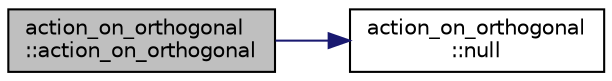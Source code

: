 digraph "action_on_orthogonal::action_on_orthogonal"
{
  edge [fontname="Helvetica",fontsize="10",labelfontname="Helvetica",labelfontsize="10"];
  node [fontname="Helvetica",fontsize="10",shape=record];
  rankdir="LR";
  Node0 [label="action_on_orthogonal\l::action_on_orthogonal",height=0.2,width=0.4,color="black", fillcolor="grey75", style="filled", fontcolor="black"];
  Node0 -> Node1 [color="midnightblue",fontsize="10",style="solid",fontname="Helvetica"];
  Node1 [label="action_on_orthogonal\l::null",height=0.2,width=0.4,color="black", fillcolor="white", style="filled",URL="$dc/d87/classaction__on__orthogonal.html#a50e34fbf0f74c9fb81867ae2d36d5f75"];
}
